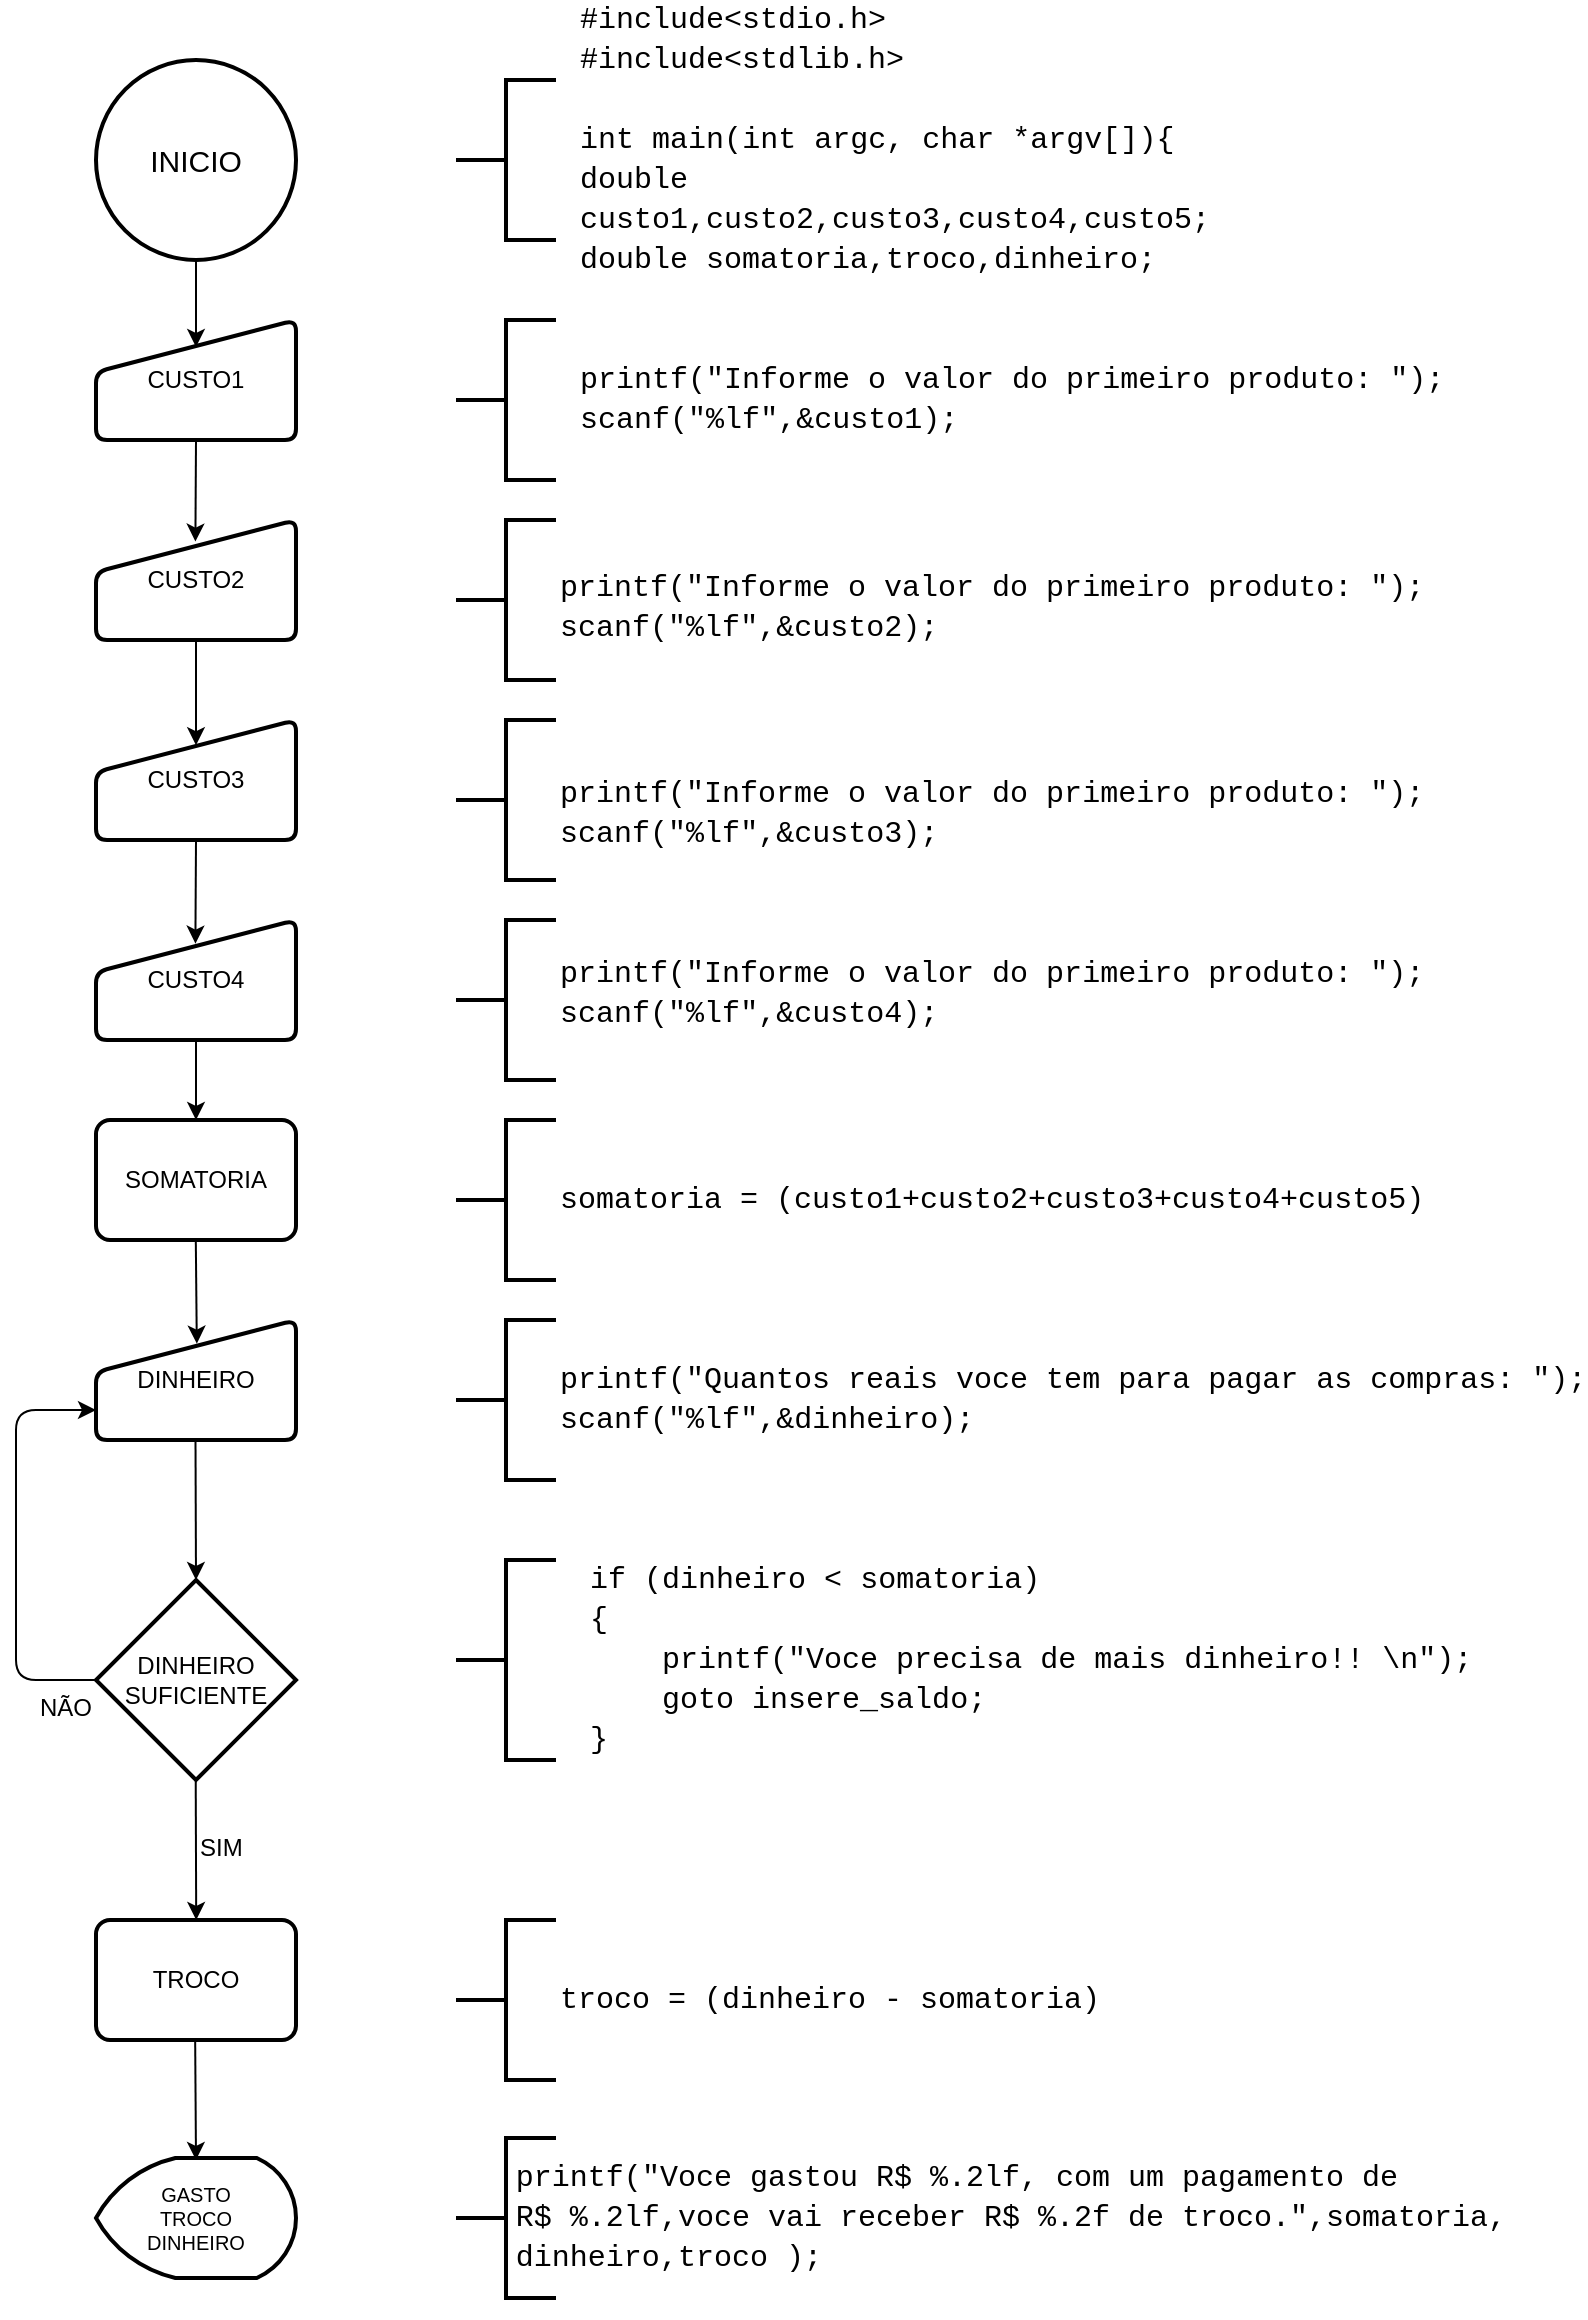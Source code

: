<mxfile version="14.9.8" type="github">
  <diagram id="C5RBs43oDa-KdzZeNtuy" name="Page-1">
    <mxGraphModel dx="813" dy="435" grid="1" gridSize="10" guides="1" tooltips="1" connect="1" arrows="1" fold="1" page="1" pageScale="1" pageWidth="827" pageHeight="1169" background="none" math="1" shadow="0">
      <root>
        <mxCell id="WIyWlLk6GJQsqaUBKTNV-0" />
        <mxCell id="WIyWlLk6GJQsqaUBKTNV-1" parent="WIyWlLk6GJQsqaUBKTNV-0" />
        <mxCell id="nSisR4guIrfHE9iIkY8Y-0" value="CUSTO1" style="html=1;strokeWidth=2;shape=manualInput;whiteSpace=wrap;rounded=1;size=26;arcSize=11;verticalAlign=middle;align=center;" parent="WIyWlLk6GJQsqaUBKTNV-1" vertex="1">
          <mxGeometry x="80" y="260" width="100" height="60" as="geometry" />
        </mxCell>
        <mxCell id="nSisR4guIrfHE9iIkY8Y-1" value="&lt;font style=&quot;font-size: 15px&quot;&gt;INICIO&lt;/font&gt;" style="strokeWidth=2;html=1;shape=mxgraph.flowchart.start_2;whiteSpace=wrap;verticalAlign=middle;align=center;" parent="WIyWlLk6GJQsqaUBKTNV-1" vertex="1">
          <mxGeometry x="80" y="130" width="100" height="100" as="geometry" />
        </mxCell>
        <mxCell id="nSisR4guIrfHE9iIkY8Y-5" value="" style="endArrow=classic;html=1;exitX=0.5;exitY=1;exitDx=0;exitDy=0;exitPerimeter=0;entryX=0.5;entryY=0.225;entryDx=0;entryDy=0;entryPerimeter=0;" parent="WIyWlLk6GJQsqaUBKTNV-1" source="nSisR4guIrfHE9iIkY8Y-1" target="nSisR4guIrfHE9iIkY8Y-0" edge="1">
          <mxGeometry width="50" height="50" relative="1" as="geometry">
            <mxPoint x="36" y="340" as="sourcePoint" />
            <mxPoint x="130" y="270" as="targetPoint" />
          </mxGeometry>
        </mxCell>
        <mxCell id="nSisR4guIrfHE9iIkY8Y-6" value="" style="endArrow=classic;html=1;exitX=0.5;exitY=1;exitDx=0;exitDy=0;entryX=0.497;entryY=0.18;entryDx=0;entryDy=0;entryPerimeter=0;" parent="WIyWlLk6GJQsqaUBKTNV-1" source="nSisR4guIrfHE9iIkY8Y-0" target="eSOf3TRPGJSmEDhPBm3I-0" edge="1">
          <mxGeometry width="50" height="50" relative="1" as="geometry">
            <mxPoint x="129" y="330.0" as="sourcePoint" />
            <mxPoint x="130" y="340" as="targetPoint" />
          </mxGeometry>
        </mxCell>
        <mxCell id="pyFOSILM-I7uizpb-qyc-0" value="GASTO&lt;br&gt;TROCO&lt;br&gt;DINHEIRO" style="strokeWidth=2;html=1;shape=mxgraph.flowchart.display;whiteSpace=wrap;fontSize=10;" parent="WIyWlLk6GJQsqaUBKTNV-1" vertex="1">
          <mxGeometry x="80" y="1179" width="100" height="60" as="geometry" />
        </mxCell>
        <mxCell id="pyFOSILM-I7uizpb-qyc-3" value="&#xa;&#xa;&lt;div style=&quot;font-family: consolas, &amp;quot;courier new&amp;quot;, monospace; font-weight: normal; font-size: 15px; line-height: 20px;&quot;&gt;&lt;div&gt;&lt;span style=&quot;&quot;&gt;printf&lt;/span&gt;&lt;span style=&quot;&quot;&gt;(&lt;/span&gt;&lt;span style=&quot;&quot;&gt;&quot;Informe&amp;nbsp;o&amp;nbsp;valor&amp;nbsp;do&amp;nbsp;primeiro&amp;nbsp;produto:&amp;nbsp;&quot;&lt;/span&gt;&lt;span style=&quot;&quot;&gt;);&lt;/span&gt;&lt;/div&gt;&lt;div&gt;&lt;span style=&quot;&quot;&gt;scanf&lt;/span&gt;&lt;span style=&quot;&quot;&gt;(&lt;/span&gt;&lt;span style=&quot;&quot;&gt;&quot;&lt;/span&gt;&lt;span style=&quot;&quot;&gt;%lf&lt;/span&gt;&lt;span style=&quot;&quot;&gt;&quot;&lt;/span&gt;&lt;span style=&quot;&quot;&gt;,&amp;amp;&lt;/span&gt;&lt;span style=&quot;&quot;&gt;custo1&lt;/span&gt;&lt;span style=&quot;&quot;&gt;);&lt;/span&gt;&lt;/div&gt;&lt;/div&gt;&#xa;&#xa;" style="text;html=1;strokeColor=none;fillColor=none;align=left;verticalAlign=middle;whiteSpace=wrap;rounded=0;labelBorderColor=none;" parent="WIyWlLk6GJQsqaUBKTNV-1" vertex="1">
          <mxGeometry x="320" y="280" width="400" height="40" as="geometry" />
        </mxCell>
        <mxCell id="pyFOSILM-I7uizpb-qyc-6" value="" style="strokeWidth=2;html=1;shape=mxgraph.flowchart.annotation_2;align=left;labelPosition=right;pointerEvents=1;" parent="WIyWlLk6GJQsqaUBKTNV-1" vertex="1">
          <mxGeometry x="260" y="260" width="50" height="80" as="geometry" />
        </mxCell>
        <mxCell id="pyFOSILM-I7uizpb-qyc-7" value="" style="strokeWidth=2;html=1;shape=mxgraph.flowchart.annotation_2;align=left;labelPosition=right;pointerEvents=1;" parent="WIyWlLk6GJQsqaUBKTNV-1" vertex="1">
          <mxGeometry x="260" y="660" width="50" height="80" as="geometry" />
        </mxCell>
        <mxCell id="pyFOSILM-I7uizpb-qyc-10" value="&lt;div style=&quot;font-family: &amp;quot;consolas&amp;quot; , &amp;quot;courier new&amp;quot; , monospace ; font-weight: normal ; font-size: 15px ; line-height: 20px&quot;&gt;&lt;div style=&quot;font-family: &amp;quot;consolas&amp;quot; , &amp;quot;courier new&amp;quot; , monospace ; line-height: 20px&quot;&gt;somatoria = (custo1+custo2+custo3+custo4+custo5)&lt;/div&gt;&lt;/div&gt;" style="text;html=1;rounded=0;align=left;verticalAlign=middle;labelBorderColor=none;whiteSpace=wrap;" parent="WIyWlLk6GJQsqaUBKTNV-1" vertex="1">
          <mxGeometry x="310" y="680" width="490" height="40" as="geometry" />
        </mxCell>
        <mxCell id="pyFOSILM-I7uizpb-qyc-12" value="&lt;div style=&quot;font-family: &amp;quot;consolas&amp;quot; , &amp;quot;courier new&amp;quot; , monospace ; font-weight: normal ; font-size: 15px ; line-height: 20px&quot;&gt;&lt;div style=&quot;font-family: &amp;quot;consolas&amp;quot; , &amp;quot;courier new&amp;quot; , monospace ; line-height: 20px&quot;&gt;&lt;div&gt;&lt;span&gt;#include&lt;/span&gt;&lt;span&gt;&amp;lt;stdio.h&amp;gt;&lt;/span&gt;&lt;/div&gt;&lt;div&gt;&lt;span&gt;#include&lt;/span&gt;&lt;span&gt;&amp;lt;stdlib.h&amp;gt;&lt;/span&gt;&lt;/div&gt;&lt;br&gt;&lt;div&gt;&lt;span&gt;int&lt;/span&gt;&amp;nbsp;&lt;span&gt;main&lt;/span&gt;(&lt;span&gt;int&lt;/span&gt;&amp;nbsp;&lt;span&gt;argc&lt;/span&gt;,&amp;nbsp;&lt;span&gt;char&lt;/span&gt;&amp;nbsp;*&lt;span&gt;argv&lt;/span&gt;&lt;span&gt;[]&lt;/span&gt;){&lt;/div&gt;&lt;div&gt;double custo1,custo2,custo3,custo4,custo5;&lt;/div&gt;&lt;div&gt;double somatoria,troco,dinheiro;&lt;br&gt;&lt;/div&gt;&lt;/div&gt;&lt;/div&gt;" style="text;whiteSpace=wrap;html=1;rounded=0;align=left;verticalAlign=middle;labelBorderColor=none;" parent="WIyWlLk6GJQsqaUBKTNV-1" vertex="1">
          <mxGeometry x="320" y="110" width="300" height="120" as="geometry" />
        </mxCell>
        <mxCell id="pyFOSILM-I7uizpb-qyc-13" value="" style="strokeWidth=2;html=1;shape=mxgraph.flowchart.annotation_2;align=left;labelPosition=right;pointerEvents=1;" parent="WIyWlLk6GJQsqaUBKTNV-1" vertex="1">
          <mxGeometry x="260" y="140" width="50" height="80" as="geometry" />
        </mxCell>
        <mxCell id="WQtvyT2Jt8s8oRUtYBUV-0" value="SOMATORIA" style="rounded=1;whiteSpace=wrap;html=1;absoluteArcSize=1;arcSize=14;strokeWidth=2;align=center;verticalAlign=middle;" parent="WIyWlLk6GJQsqaUBKTNV-1" vertex="1">
          <mxGeometry x="80" y="660" width="100" height="60" as="geometry" />
        </mxCell>
        <mxCell id="WQtvyT2Jt8s8oRUtYBUV-1" value="" style="endArrow=classic;html=1;exitX=0.5;exitY=1;exitDx=0;exitDy=0;entryX=0.504;entryY=0.197;entryDx=0;entryDy=0;entryPerimeter=0;" parent="WIyWlLk6GJQsqaUBKTNV-1" edge="1" target="MHEVIUCo1dqkcmttbDaJ-14">
          <mxGeometry width="50" height="50" relative="1" as="geometry">
            <mxPoint x="129.9" y="720" as="sourcePoint" />
            <mxPoint x="129.5" y="770" as="targetPoint" />
          </mxGeometry>
        </mxCell>
        <mxCell id="WQtvyT2Jt8s8oRUtYBUV-4" value="" style="strokeWidth=2;html=1;shape=mxgraph.flowchart.annotation_2;align=left;labelPosition=right;pointerEvents=1;" parent="WIyWlLk6GJQsqaUBKTNV-1" vertex="1">
          <mxGeometry x="260" y="1169" width="50" height="80" as="geometry" />
        </mxCell>
        <mxCell id="WQtvyT2Jt8s8oRUtYBUV-5" value="&lt;div style=&quot;font-family: &amp;#34;consolas&amp;#34; , &amp;#34;courier new&amp;#34; , monospace ; font-size: 15px ; line-height: 20px&quot;&gt;&lt;div style=&quot;text-align: left&quot;&gt;&lt;span&gt;printf&lt;/span&gt;(&lt;span&gt;&quot;Voce&amp;nbsp;gastou&amp;nbsp;R$&amp;nbsp;&lt;/span&gt;&lt;span&gt;%.2lf&lt;/span&gt;&lt;span&gt;,&amp;nbsp;com&amp;nbsp;um&amp;nbsp;pagamento&amp;nbsp;de&amp;nbsp;&lt;/span&gt;&lt;/div&gt;&lt;div style=&quot;text-align: left&quot;&gt;&lt;span style=&quot;text-align: center&quot;&gt;R$&amp;nbsp;&lt;/span&gt;&lt;span style=&quot;text-align: center&quot;&gt;%.2lf&lt;/span&gt;&lt;span style=&quot;text-align: center&quot;&gt;,&lt;/span&gt;&lt;span style=&quot;text-align: center&quot;&gt;voce&amp;nbsp;vai&amp;nbsp;receber&amp;nbsp;R$&amp;nbsp;&lt;/span&gt;&lt;span style=&quot;text-align: center&quot;&gt;%.2f&lt;/span&gt;&lt;span style=&quot;text-align: center&quot;&gt;&amp;nbsp;de&amp;nbsp;troco.&quot;&lt;/span&gt;&lt;span style=&quot;text-align: center&quot;&gt;,&lt;/span&gt;&lt;span style=&quot;text-align: center&quot;&gt;somatoria&lt;/span&gt;&lt;span style=&quot;text-align: center&quot;&gt;,&lt;/span&gt;&lt;/div&gt;&lt;div style=&quot;text-align: left&quot;&gt;&lt;span style=&quot;text-align: center&quot;&gt;dinheiro&lt;/span&gt;&lt;span style=&quot;text-align: center&quot;&gt;,&lt;/span&gt;&lt;span style=&quot;text-align: center&quot;&gt;troco&lt;/span&gt;&lt;span style=&quot;text-align: center&quot;&gt;&amp;nbsp;);&lt;/span&gt;&lt;/div&gt;&lt;br&gt;&lt;/div&gt;" style="text;html=1;rounded=0;align=center;verticalAlign=middle;labelBorderColor=none;whiteSpace=wrap;" parent="WIyWlLk6GJQsqaUBKTNV-1" vertex="1">
          <mxGeometry x="270" y="1199" width="535" height="40" as="geometry" />
        </mxCell>
        <mxCell id="eSOf3TRPGJSmEDhPBm3I-0" value="CUSTO2" style="html=1;strokeWidth=2;shape=manualInput;whiteSpace=wrap;rounded=1;size=26;arcSize=11;verticalAlign=middle;align=center;" parent="WIyWlLk6GJQsqaUBKTNV-1" vertex="1">
          <mxGeometry x="80" y="360" width="100" height="60" as="geometry" />
        </mxCell>
        <mxCell id="eSOf3TRPGJSmEDhPBm3I-1" value="" style="endArrow=classic;html=1;exitX=0.5;exitY=1;exitDx=0;exitDy=0;entryX=0.5;entryY=0.21;entryDx=0;entryDy=0;entryPerimeter=0;" parent="WIyWlLk6GJQsqaUBKTNV-1" source="eSOf3TRPGJSmEDhPBm3I-0" target="MHEVIUCo1dqkcmttbDaJ-0" edge="1">
          <mxGeometry width="50" height="50" relative="1" as="geometry">
            <mxPoint x="129" y="430.0" as="sourcePoint" />
            <mxPoint x="130" y="440" as="targetPoint" />
          </mxGeometry>
        </mxCell>
        <mxCell id="eSOf3TRPGJSmEDhPBm3I-3" value="" style="strokeWidth=2;html=1;shape=mxgraph.flowchart.annotation_2;align=left;labelPosition=right;pointerEvents=1;" parent="WIyWlLk6GJQsqaUBKTNV-1" vertex="1">
          <mxGeometry x="260" y="360" width="50" height="80" as="geometry" />
        </mxCell>
        <mxCell id="MHEVIUCo1dqkcmttbDaJ-0" value="CUSTO3" style="html=1;strokeWidth=2;shape=manualInput;whiteSpace=wrap;rounded=1;size=26;arcSize=11;verticalAlign=middle;align=center;" vertex="1" parent="WIyWlLk6GJQsqaUBKTNV-1">
          <mxGeometry x="80" y="460" width="100" height="60" as="geometry" />
        </mxCell>
        <mxCell id="MHEVIUCo1dqkcmttbDaJ-1" value="" style="endArrow=classic;html=1;exitX=0.5;exitY=1;exitDx=0;exitDy=0;entryX=0.497;entryY=0.197;entryDx=0;entryDy=0;entryPerimeter=0;" edge="1" parent="WIyWlLk6GJQsqaUBKTNV-1" source="MHEVIUCo1dqkcmttbDaJ-0" target="MHEVIUCo1dqkcmttbDaJ-4">
          <mxGeometry width="50" height="50" relative="1" as="geometry">
            <mxPoint x="129" y="530.0" as="sourcePoint" />
            <mxPoint x="130" y="540" as="targetPoint" />
          </mxGeometry>
        </mxCell>
        <mxCell id="MHEVIUCo1dqkcmttbDaJ-3" value="" style="strokeWidth=2;html=1;shape=mxgraph.flowchart.annotation_2;align=left;labelPosition=right;pointerEvents=1;" vertex="1" parent="WIyWlLk6GJQsqaUBKTNV-1">
          <mxGeometry x="260" y="460" width="50" height="80" as="geometry" />
        </mxCell>
        <mxCell id="MHEVIUCo1dqkcmttbDaJ-4" value="CUSTO4" style="html=1;strokeWidth=2;shape=manualInput;whiteSpace=wrap;rounded=1;size=26;arcSize=11;verticalAlign=middle;align=center;" vertex="1" parent="WIyWlLk6GJQsqaUBKTNV-1">
          <mxGeometry x="80" y="560" width="100" height="60" as="geometry" />
        </mxCell>
        <mxCell id="MHEVIUCo1dqkcmttbDaJ-5" value="" style="endArrow=classic;html=1;exitX=0.5;exitY=1;exitDx=0;exitDy=0;entryX=0.5;entryY=0;entryDx=0;entryDy=0;" edge="1" parent="WIyWlLk6GJQsqaUBKTNV-1" source="MHEVIUCo1dqkcmttbDaJ-4" target="WQtvyT2Jt8s8oRUtYBUV-0">
          <mxGeometry width="50" height="50" relative="1" as="geometry">
            <mxPoint x="129" y="630.0" as="sourcePoint" />
            <mxPoint x="130" y="640" as="targetPoint" />
          </mxGeometry>
        </mxCell>
        <mxCell id="MHEVIUCo1dqkcmttbDaJ-7" value="" style="strokeWidth=2;html=1;shape=mxgraph.flowchart.annotation_2;align=left;labelPosition=right;pointerEvents=1;" vertex="1" parent="WIyWlLk6GJQsqaUBKTNV-1">
          <mxGeometry x="260" y="560" width="50" height="80" as="geometry" />
        </mxCell>
        <mxCell id="MHEVIUCo1dqkcmttbDaJ-9" value="&lt;br&gt;&lt;br&gt;&lt;div style=&quot;font-family: &amp;quot;consolas&amp;quot; , &amp;quot;courier new&amp;quot; , monospace ; font-weight: normal ; font-size: 15px ; line-height: 20px&quot;&gt;&lt;div&gt;&lt;span&gt;printf&lt;/span&gt;&lt;span&gt;(&lt;/span&gt;&lt;span&gt;&quot;Informe&amp;nbsp;o&amp;nbsp;valor&amp;nbsp;do&amp;nbsp;primeiro&amp;nbsp;produto:&amp;nbsp;&quot;&lt;/span&gt;&lt;span&gt;);&lt;/span&gt;&lt;/div&gt;&lt;div&gt;&lt;span&gt;scanf&lt;/span&gt;&lt;span&gt;(&lt;/span&gt;&lt;span&gt;&quot;&lt;/span&gt;&lt;span&gt;%lf&lt;/span&gt;&lt;span&gt;&quot;&lt;/span&gt;&lt;span&gt;,&amp;amp;&lt;/span&gt;&lt;span&gt;custo2&lt;/span&gt;&lt;span&gt;);&lt;/span&gt;&lt;/div&gt;&lt;/div&gt;" style="text;html=1;strokeColor=none;fillColor=none;align=left;verticalAlign=middle;whiteSpace=wrap;rounded=0;labelBorderColor=none;" vertex="1" parent="WIyWlLk6GJQsqaUBKTNV-1">
          <mxGeometry x="310" y="370" width="400" height="40" as="geometry" />
        </mxCell>
        <mxCell id="MHEVIUCo1dqkcmttbDaJ-10" value="&lt;br&gt;&lt;br&gt;&lt;div style=&quot;font-family: &amp;quot;consolas&amp;quot; , &amp;quot;courier new&amp;quot; , monospace ; font-weight: normal ; font-size: 15px ; line-height: 20px&quot;&gt;&lt;div&gt;&lt;span&gt;printf&lt;/span&gt;&lt;span&gt;(&lt;/span&gt;&lt;span&gt;&quot;Informe&amp;nbsp;o&amp;nbsp;valor&amp;nbsp;do&amp;nbsp;primeiro&amp;nbsp;produto:&amp;nbsp;&quot;&lt;/span&gt;&lt;span&gt;);&lt;/span&gt;&lt;/div&gt;&lt;div&gt;&lt;span&gt;scanf&lt;/span&gt;&lt;span&gt;(&lt;/span&gt;&lt;span&gt;&quot;&lt;/span&gt;&lt;span&gt;%lf&lt;/span&gt;&lt;span&gt;&quot;&lt;/span&gt;&lt;span&gt;,&amp;amp;&lt;/span&gt;&lt;span&gt;custo3&lt;/span&gt;&lt;span&gt;);&lt;/span&gt;&lt;/div&gt;&lt;/div&gt;&lt;br&gt;" style="text;html=1;strokeColor=none;fillColor=none;align=left;verticalAlign=middle;whiteSpace=wrap;rounded=0;labelBorderColor=none;" vertex="1" parent="WIyWlLk6GJQsqaUBKTNV-1">
          <mxGeometry x="310" y="480" width="400" height="40" as="geometry" />
        </mxCell>
        <mxCell id="MHEVIUCo1dqkcmttbDaJ-11" value="&lt;br&gt;&lt;br&gt;&lt;div style=&quot;font-family: &amp;quot;consolas&amp;quot; , &amp;quot;courier new&amp;quot; , monospace ; font-weight: normal ; font-size: 15px ; line-height: 20px&quot;&gt;&lt;div&gt;&lt;span&gt;printf&lt;/span&gt;&lt;span&gt;(&lt;/span&gt;&lt;span&gt;&quot;Informe&amp;nbsp;o&amp;nbsp;valor&amp;nbsp;do&amp;nbsp;primeiro&amp;nbsp;produto:&amp;nbsp;&quot;&lt;/span&gt;&lt;span&gt;);&lt;/span&gt;&lt;/div&gt;&lt;div&gt;&lt;span&gt;scanf&lt;/span&gt;&lt;span&gt;(&lt;/span&gt;&lt;span&gt;&quot;&lt;/span&gt;&lt;span&gt;%lf&lt;/span&gt;&lt;span&gt;&quot;&lt;/span&gt;&lt;span&gt;,&amp;amp;&lt;/span&gt;&lt;span&gt;custo4&lt;/span&gt;&lt;span&gt;);&lt;/span&gt;&lt;/div&gt;&lt;/div&gt;&lt;br&gt;" style="text;html=1;strokeColor=none;fillColor=none;align=left;verticalAlign=middle;whiteSpace=wrap;rounded=0;labelBorderColor=none;" vertex="1" parent="WIyWlLk6GJQsqaUBKTNV-1">
          <mxGeometry x="310" y="570" width="400" height="40" as="geometry" />
        </mxCell>
        <mxCell id="MHEVIUCo1dqkcmttbDaJ-14" value="DINHEIRO" style="html=1;strokeWidth=2;shape=manualInput;whiteSpace=wrap;rounded=1;size=26;arcSize=11;verticalAlign=middle;align=center;" vertex="1" parent="WIyWlLk6GJQsqaUBKTNV-1">
          <mxGeometry x="80" y="760" width="100" height="60" as="geometry" />
        </mxCell>
        <mxCell id="MHEVIUCo1dqkcmttbDaJ-15" value="&#xa;&#xa;&lt;div style=&quot;font-family: consolas, &amp;quot;courier new&amp;quot;, monospace; font-weight: normal; font-size: 15px; line-height: 20px;&quot;&gt;&lt;div&gt;&lt;span style=&quot;&quot;&gt;printf&lt;/span&gt;&lt;span style=&quot;&quot;&gt;(&lt;/span&gt;&lt;span style=&quot;&quot;&gt;&quot;Quantos&amp;nbsp;reais&amp;nbsp;voce&amp;nbsp;tem&amp;nbsp;para&amp;nbsp;pagar&amp;nbsp;as&amp;nbsp;compras:&amp;nbsp;&quot;&lt;/span&gt;&lt;span style=&quot;&quot;&gt;);&lt;/span&gt;&lt;/div&gt;&lt;div&gt;&lt;span style=&quot;&quot;&gt;scanf&lt;/span&gt;&lt;span style=&quot;&quot;&gt;(&lt;/span&gt;&lt;span style=&quot;&quot;&gt;&quot;&lt;/span&gt;&lt;span style=&quot;&quot;&gt;%lf&lt;/span&gt;&lt;span style=&quot;&quot;&gt;&quot;&lt;/span&gt;&lt;span style=&quot;&quot;&gt;,&amp;amp;&lt;/span&gt;&lt;span style=&quot;&quot;&gt;dinheiro&lt;/span&gt;&lt;span style=&quot;&quot;&gt;);&lt;/span&gt;&lt;/div&gt;&lt;/div&gt;&#xa;&#xa;" style="text;html=1;strokeColor=none;fillColor=none;align=left;verticalAlign=middle;whiteSpace=wrap;rounded=0;labelBorderColor=none;" vertex="1" parent="WIyWlLk6GJQsqaUBKTNV-1">
          <mxGeometry x="310" y="780" width="400" height="40" as="geometry" />
        </mxCell>
        <mxCell id="MHEVIUCo1dqkcmttbDaJ-16" value="" style="strokeWidth=2;html=1;shape=mxgraph.flowchart.annotation_2;align=left;labelPosition=right;pointerEvents=1;" vertex="1" parent="WIyWlLk6GJQsqaUBKTNV-1">
          <mxGeometry x="260" y="760" width="50" height="80" as="geometry" />
        </mxCell>
        <mxCell id="MHEVIUCo1dqkcmttbDaJ-17" value="DINHEIRO SUFICIENTE" style="strokeWidth=2;html=1;shape=mxgraph.flowchart.decision;whiteSpace=wrap;fontColor=#000000;" vertex="1" parent="WIyWlLk6GJQsqaUBKTNV-1">
          <mxGeometry x="80" y="890" width="100" height="100" as="geometry" />
        </mxCell>
        <mxCell id="MHEVIUCo1dqkcmttbDaJ-18" value="&lt;div style=&quot;font-family: consolas, &amp;quot;courier new&amp;quot;, monospace; font-size: 15px; line-height: 20px;&quot;&gt;&lt;div&gt;&lt;span style=&quot;&quot;&gt;if&lt;/span&gt;&amp;nbsp;(&lt;span style=&quot;&quot;&gt;dinheiro&lt;/span&gt;&amp;nbsp;&amp;lt;&amp;nbsp;&lt;span style=&quot;&quot;&gt;somatoria&lt;/span&gt;)&lt;/div&gt;&lt;div&gt;{&lt;/div&gt;&lt;div&gt;&amp;nbsp;&amp;nbsp;&amp;nbsp;&amp;nbsp;&lt;span style=&quot;&quot;&gt;printf&lt;/span&gt;(&lt;span style=&quot;&quot;&gt;&quot;Voce&amp;nbsp;precisa&amp;nbsp;de&amp;nbsp;mais&amp;nbsp;dinheiro!!&amp;nbsp;&lt;/span&gt;&lt;span style=&quot;&quot;&gt;\n&lt;/span&gt;&lt;span style=&quot;&quot;&gt;&quot;&lt;/span&gt;);&lt;/div&gt;&lt;div&gt;&amp;nbsp;&amp;nbsp;&amp;nbsp;&amp;nbsp;&lt;span style=&quot;&quot;&gt;goto&lt;/span&gt;&amp;nbsp;&lt;span style=&quot;&quot;&gt;insere_saldo&lt;/span&gt;;&lt;/div&gt;&lt;div&gt;}&lt;/div&gt;&lt;/div&gt;" style="text;html=1;strokeColor=none;fillColor=none;align=left;verticalAlign=middle;whiteSpace=wrap;rounded=0;labelBorderColor=none;" vertex="1" parent="WIyWlLk6GJQsqaUBKTNV-1">
          <mxGeometry x="325" y="910" width="460" height="40" as="geometry" />
        </mxCell>
        <mxCell id="MHEVIUCo1dqkcmttbDaJ-19" value="" style="strokeWidth=2;html=1;shape=mxgraph.flowchart.annotation_2;align=left;labelPosition=right;pointerEvents=1;" vertex="1" parent="WIyWlLk6GJQsqaUBKTNV-1">
          <mxGeometry x="260" y="880" width="50" height="100" as="geometry" />
        </mxCell>
        <mxCell id="MHEVIUCo1dqkcmttbDaJ-21" value="" style="strokeWidth=2;html=1;shape=mxgraph.flowchart.annotation_2;align=left;labelPosition=right;pointerEvents=1;" vertex="1" parent="WIyWlLk6GJQsqaUBKTNV-1">
          <mxGeometry x="260" y="1060" width="50" height="80" as="geometry" />
        </mxCell>
        <mxCell id="MHEVIUCo1dqkcmttbDaJ-22" value="&lt;div style=&quot;font-family: &amp;#34;consolas&amp;#34; , &amp;#34;courier new&amp;#34; , monospace ; font-weight: normal ; font-size: 15px ; line-height: 20px&quot;&gt;&lt;div style=&quot;font-family: &amp;#34;consolas&amp;#34; , &amp;#34;courier new&amp;#34; , monospace ; line-height: 20px&quot;&gt;troco = (dinheiro - somatoria)&lt;/div&gt;&lt;/div&gt;" style="text;html=1;rounded=0;align=left;verticalAlign=middle;labelBorderColor=none;whiteSpace=wrap;" vertex="1" parent="WIyWlLk6GJQsqaUBKTNV-1">
          <mxGeometry x="310" y="1080" width="490" height="40" as="geometry" />
        </mxCell>
        <mxCell id="MHEVIUCo1dqkcmttbDaJ-23" value="TROCO" style="rounded=1;whiteSpace=wrap;html=1;absoluteArcSize=1;arcSize=14;strokeWidth=2;align=center;verticalAlign=middle;" vertex="1" parent="WIyWlLk6GJQsqaUBKTNV-1">
          <mxGeometry x="80" y="1060" width="100" height="60" as="geometry" />
        </mxCell>
        <mxCell id="MHEVIUCo1dqkcmttbDaJ-24" value="" style="endArrow=classic;html=1;exitX=0.5;exitY=1;exitDx=0;exitDy=0;entryX=0.5;entryY=0;entryDx=0;entryDy=0;entryPerimeter=0;" edge="1" parent="WIyWlLk6GJQsqaUBKTNV-1" target="MHEVIUCo1dqkcmttbDaJ-17">
          <mxGeometry width="50" height="50" relative="1" as="geometry">
            <mxPoint x="129.75" y="820" as="sourcePoint" />
            <mxPoint x="130.25" y="871.82" as="targetPoint" />
          </mxGeometry>
        </mxCell>
        <mxCell id="MHEVIUCo1dqkcmttbDaJ-25" value="" style="endArrow=classic;html=1;exitX=0.5;exitY=1;exitDx=0;exitDy=0;entryX=0.5;entryY=0;entryDx=0;entryDy=0;entryPerimeter=0;" edge="1" parent="WIyWlLk6GJQsqaUBKTNV-1">
          <mxGeometry width="50" height="50" relative="1" as="geometry">
            <mxPoint x="129.86" y="990" as="sourcePoint" />
            <mxPoint x="130.11" y="1060" as="targetPoint" />
          </mxGeometry>
        </mxCell>
        <mxCell id="MHEVIUCo1dqkcmttbDaJ-26" value="" style="endArrow=classic;html=1;exitX=0.5;exitY=1;exitDx=0;exitDy=0;" edge="1" parent="WIyWlLk6GJQsqaUBKTNV-1">
          <mxGeometry width="50" height="50" relative="1" as="geometry">
            <mxPoint x="129.58" y="1119" as="sourcePoint" />
            <mxPoint x="130" y="1180" as="targetPoint" />
          </mxGeometry>
        </mxCell>
        <mxCell id="MHEVIUCo1dqkcmttbDaJ-27" value="" style="endArrow=classic;html=1;exitX=0;exitY=0.5;exitDx=0;exitDy=0;entryX=0;entryY=0.75;entryDx=0;entryDy=0;exitPerimeter=0;" edge="1" parent="WIyWlLk6GJQsqaUBKTNV-1" source="MHEVIUCo1dqkcmttbDaJ-17" target="MHEVIUCo1dqkcmttbDaJ-14">
          <mxGeometry width="50" height="50" relative="1" as="geometry">
            <mxPoint x="139.86" y="1000" as="sourcePoint" />
            <mxPoint x="140.11" y="1070" as="targetPoint" />
            <Array as="points">
              <mxPoint x="40" y="940" />
              <mxPoint x="40" y="805" />
            </Array>
          </mxGeometry>
        </mxCell>
        <mxCell id="MHEVIUCo1dqkcmttbDaJ-28" value="&lt;div style=&quot;text-align: center&quot;&gt;&lt;span&gt;&lt;font face=&quot;helvetica&quot;&gt;NÃO&lt;/font&gt;&lt;/span&gt;&lt;/div&gt;" style="text;whiteSpace=wrap;html=1;fontColor=#000000;" vertex="1" parent="WIyWlLk6GJQsqaUBKTNV-1">
          <mxGeometry x="50" y="940" width="30" height="30" as="geometry" />
        </mxCell>
        <mxCell id="MHEVIUCo1dqkcmttbDaJ-29" value="&lt;div style=&quot;text-align: center&quot;&gt;&lt;span&gt;&lt;font face=&quot;helvetica&quot;&gt;SIM&lt;/font&gt;&lt;/span&gt;&lt;/div&gt;" style="text;whiteSpace=wrap;html=1;fontColor=#000000;" vertex="1" parent="WIyWlLk6GJQsqaUBKTNV-1">
          <mxGeometry x="130" y="1010" width="30" height="30" as="geometry" />
        </mxCell>
      </root>
    </mxGraphModel>
  </diagram>
</mxfile>
